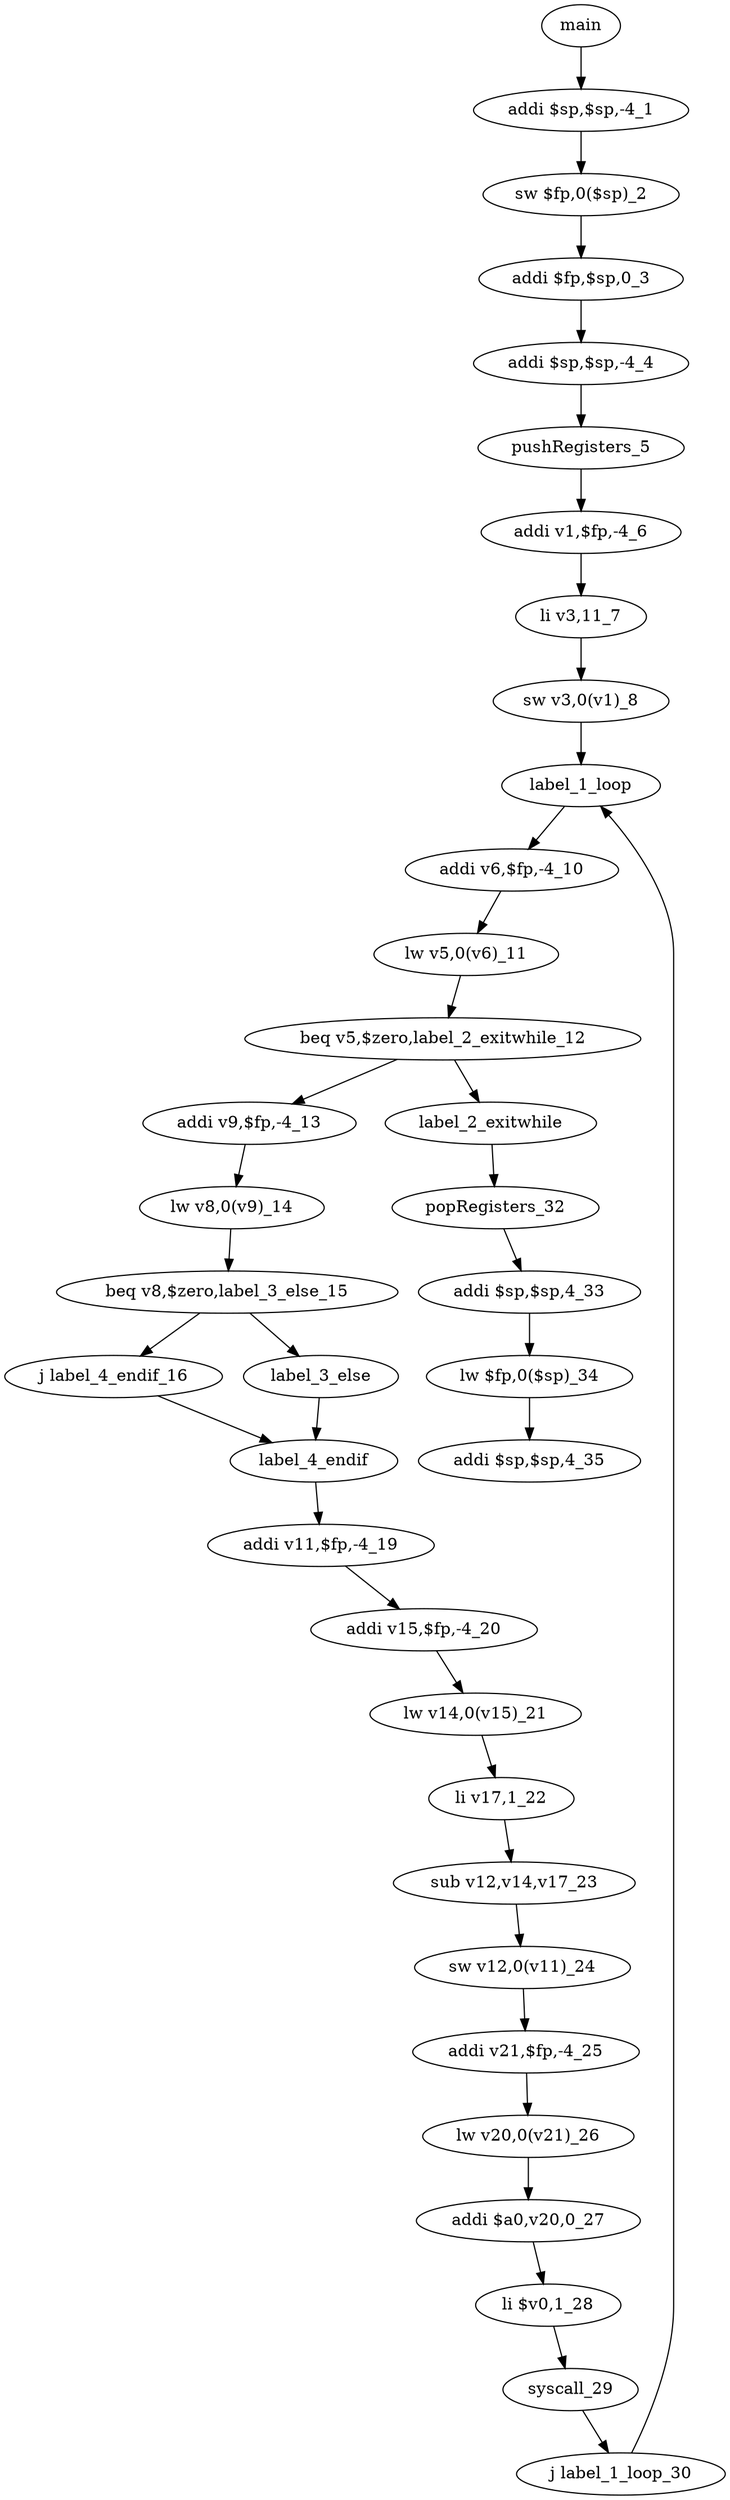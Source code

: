 digraph {
"main" -> "addi $sp,$sp,-4_1" -> "sw $fp,0($sp)_2" -> "addi $fp,$sp,0_3" -> "addi $sp,$sp,-4_4" -> "pushRegisters_5" -> "addi v1,$fp,-4_6" -> "li v3,11_7" -> "sw v3,0(v1)_8" -> "label_1_loop" -> "addi v6,$fp,-4_10" -> "lw v5,0(v6)_11" -> "beq v5,$zero,label_2_exitwhile_12" -> "addi v9,$fp,-4_13" -> "lw v8,0(v9)_14" -> "beq v8,$zero,label_3_else_15" -> "j label_4_endif_16"
"label_3_else" -> "label_4_endif" -> "addi v11,$fp,-4_19" -> "addi v15,$fp,-4_20" -> "lw v14,0(v15)_21" -> "li v17,1_22" -> "sub v12,v14,v17_23" -> "sw v12,0(v11)_24" -> "addi v21,$fp,-4_25" -> "lw v20,0(v21)_26" -> "addi $a0,v20,0_27" -> "li $v0,1_28" -> "syscall_29" -> "j label_1_loop_30"
"label_2_exitwhile" -> "popRegisters_32" -> "addi $sp,$sp,4_33" -> "lw $fp,0($sp)_34" -> "addi $sp,$sp,4_35"
"beq v8,$zero,label_3_else_15" -> "label_3_else"
"j label_1_loop_30" -> "label_1_loop"
"beq v5,$zero,label_2_exitwhile_12" -> "label_2_exitwhile"
"j label_4_endif_16" -> "label_4_endif"
}
